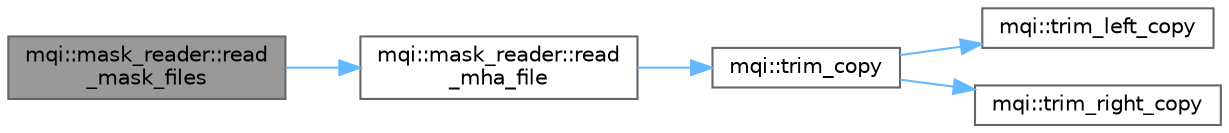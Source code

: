 digraph "mqi::mask_reader::read_mask_files"
{
 // LATEX_PDF_SIZE
  bgcolor="transparent";
  edge [fontname=Helvetica,fontsize=10,labelfontname=Helvetica,labelfontsize=10];
  node [fontname=Helvetica,fontsize=10,shape=box,height=0.2,width=0.4];
  rankdir="LR";
  Node1 [id="Node000001",label="mqi::mask_reader::read\l_mask_files",height=0.2,width=0.4,color="gray40", fillcolor="grey60", style="filled", fontcolor="black",tooltip="Reads and combines multiple mask files into a single mask."];
  Node1 -> Node2 [id="edge1_Node000001_Node000002",color="steelblue1",style="solid",tooltip=" "];
  Node2 [id="Node000002",label="mqi::mask_reader::read\l_mha_file",height=0.2,width=0.4,color="grey40", fillcolor="white", style="filled",URL="$classmqi_1_1mask__reader.html#a89acdf14810668dea07ad5cfa24ae5d2",tooltip="Reads a single mask file in the MetaImage (.mha) format."];
  Node2 -> Node3 [id="edge2_Node000002_Node000003",color="steelblue1",style="solid",tooltip=" "];
  Node3 [id="Node000003",label="mqi::trim_copy",height=0.2,width=0.4,color="grey40", fillcolor="white", style="filled",URL="$namespacemqi.html#aa0eab400a55a6a7957d2b4eb8391916b",tooltip="Removes leading and trailing whitespace from a string."];
  Node3 -> Node4 [id="edge3_Node000003_Node000004",color="steelblue1",style="solid",tooltip=" "];
  Node4 [id="Node000004",label="mqi::trim_left_copy",height=0.2,width=0.4,color="grey40", fillcolor="white", style="filled",URL="$namespacemqi.html#ae5afdecf41c73ac5ca33fb96dfab63f6",tooltip="Removes leading whitespace from a string."];
  Node3 -> Node5 [id="edge4_Node000003_Node000005",color="steelblue1",style="solid",tooltip=" "];
  Node5 [id="Node000005",label="mqi::trim_right_copy",height=0.2,width=0.4,color="grey40", fillcolor="white", style="filled",URL="$namespacemqi.html#a44092bf42c4446f872fd67a0fd085e6d",tooltip="Removes trailing whitespace from a string."];
}
